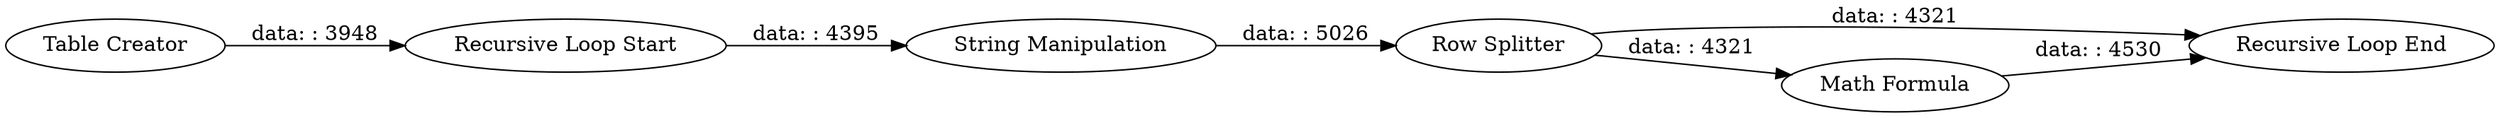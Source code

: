 digraph {
	"-7659042355184130343_3" [label="Recursive Loop End"]
	"-7659042355184130343_2" [label="Recursive Loop Start"]
	"-7659042355184130343_5" [label="String Manipulation"]
	"-7659042355184130343_4" [label="Table Creator"]
	"-7659042355184130343_7" [label="Math Formula"]
	"-7659042355184130343_6" [label="Row Splitter"]
	"-7659042355184130343_2" -> "-7659042355184130343_5" [label="data: : 4395"]
	"-7659042355184130343_5" -> "-7659042355184130343_6" [label="data: : 5026"]
	"-7659042355184130343_7" -> "-7659042355184130343_3" [label="data: : 4530"]
	"-7659042355184130343_4" -> "-7659042355184130343_2" [label="data: : 3948"]
	"-7659042355184130343_6" -> "-7659042355184130343_3" [label="data: : 4321"]
	"-7659042355184130343_6" -> "-7659042355184130343_7" [label="data: : 4321"]
	rankdir=LR
}
